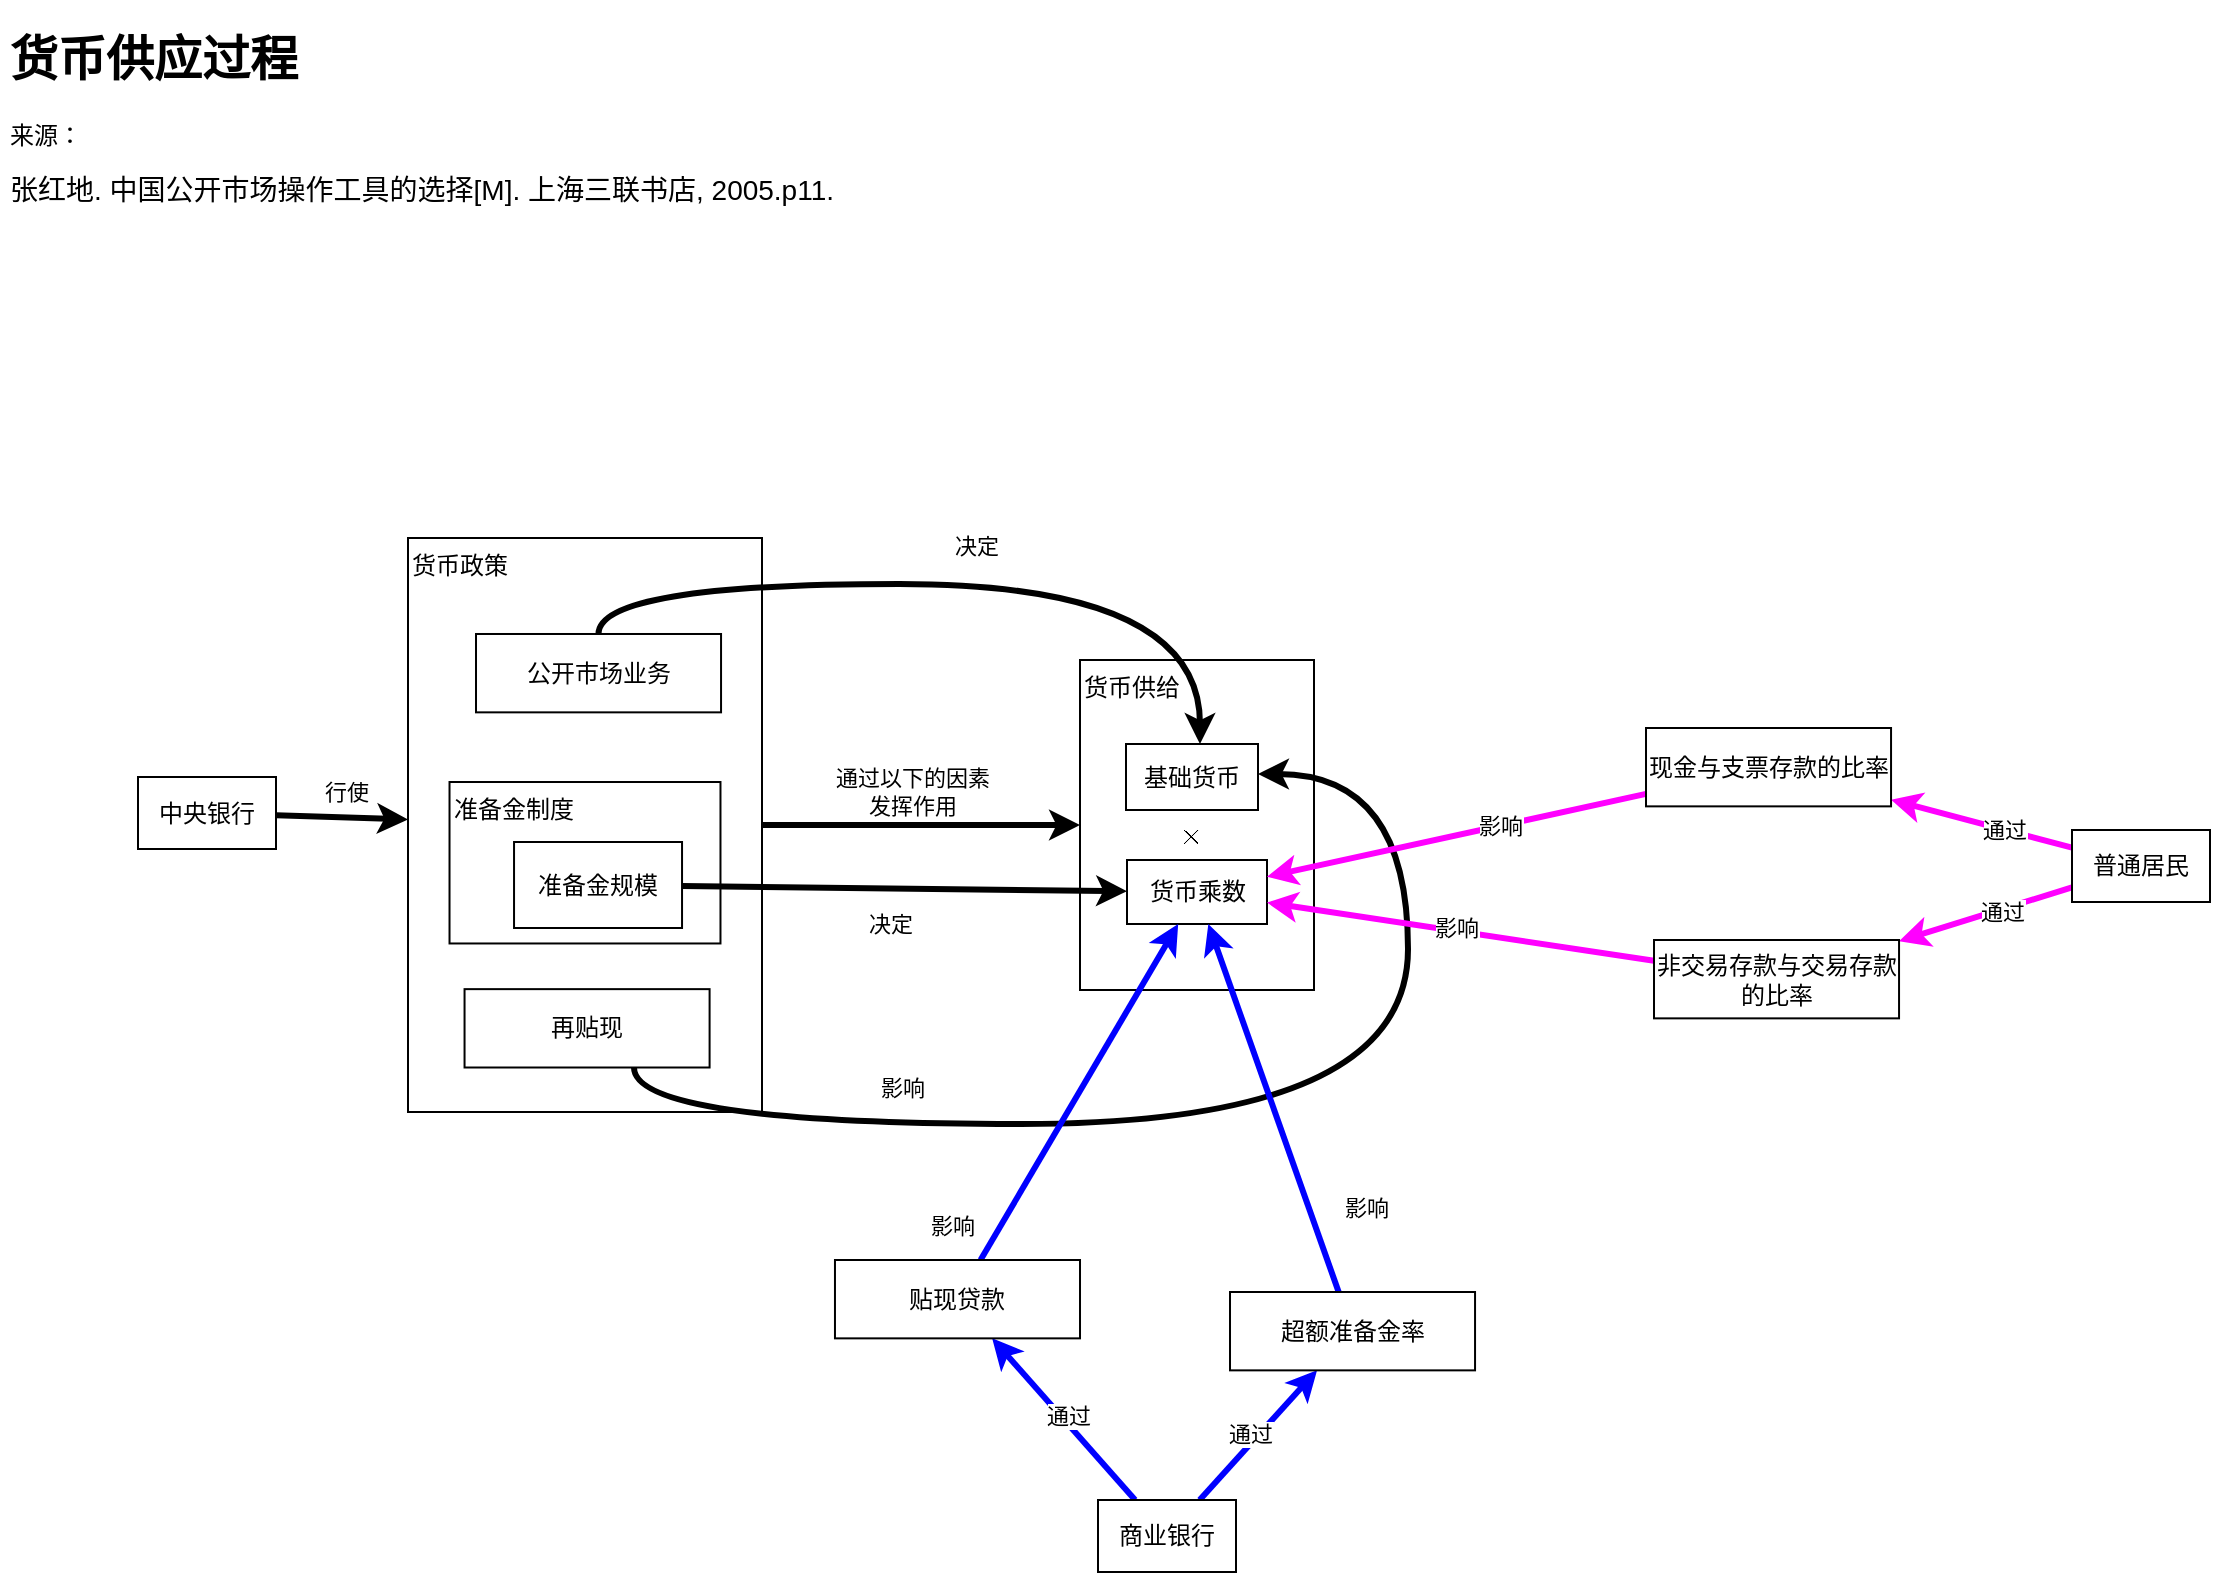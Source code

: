 <mxfile version="13.6.2" type="device"><diagram id="HK-jwDUSVG_GxJFrsPkX" name="货币供应过程"><mxGraphModel dx="1506" dy="1403" grid="0" gridSize="10" guides="1" tooltips="1" connect="1" arrows="1" fold="1" page="0" pageScale="1" pageWidth="827" pageHeight="1169" math="1" shadow="0"><root><mxCell id="0"/><mxCell id="1" parent="0"/><mxCell id="3yZwzZL3Ge96JRZnnUok-3" value="" style="group" vertex="1" connectable="0" parent="1"><mxGeometry x="426" y="282" width="117" height="165" as="geometry"/></mxCell><mxCell id="3yZwzZL3Ge96JRZnnUok-2" value="货币供给" style="rounded=0;whiteSpace=wrap;html=1;verticalAlign=top;align=left;" vertex="1" parent="3yZwzZL3Ge96JRZnnUok-3"><mxGeometry width="117" height="165" as="geometry"/></mxCell><mxCell id="zGgXkAXmWi2ybdXwXWTV-1" value="基础货币" style="rounded=0;whiteSpace=wrap;html=1;" parent="3yZwzZL3Ge96JRZnnUok-3" vertex="1"><mxGeometry x="23" y="42" width="66" height="33" as="geometry"/></mxCell><mxCell id="zGgXkAXmWi2ybdXwXWTV-2" value="货币乘数" style="rounded=0;whiteSpace=wrap;html=1;" parent="3yZwzZL3Ge96JRZnnUok-3" vertex="1"><mxGeometry x="23.5" y="100" width="70" height="32" as="geometry"/></mxCell><mxCell id="3yZwzZL3Ge96JRZnnUok-31" value="$$\times$$" style="text;strokeColor=none;fillColor=none;align=center;verticalAlign=middle;whiteSpace=wrap;rounded=0;html=1;" vertex="1" parent="3yZwzZL3Ge96JRZnnUok-3"><mxGeometry x="36" y="78" width="40" height="20" as="geometry"/></mxCell><mxCell id="3yZwzZL3Ge96JRZnnUok-4" value="" style="group" vertex="1" connectable="0" parent="1"><mxGeometry x="90" y="221" width="177" height="287" as="geometry"/></mxCell><mxCell id="3yZwzZL3Ge96JRZnnUok-1" value="货币政策" style="rounded=0;whiteSpace=wrap;html=1;align=left;horizontal=1;verticalAlign=top;" vertex="1" parent="3yZwzZL3Ge96JRZnnUok-4"><mxGeometry width="177" height="287" as="geometry"/></mxCell><mxCell id="zGgXkAXmWi2ybdXwXWTV-4" value="公开市场业务" style="rounded=0;whiteSpace=wrap;html=1;" parent="3yZwzZL3Ge96JRZnnUok-4" vertex="1"><mxGeometry x="34.004" y="47.996" width="122.521" height="39.178" as="geometry"/></mxCell><mxCell id="zGgXkAXmWi2ybdXwXWTV-6" value="再贴现" style="rounded=0;whiteSpace=wrap;html=1;" parent="3yZwzZL3Ge96JRZnnUok-4" vertex="1"><mxGeometry x="28.274" y="225.571" width="122.521" height="39.178" as="geometry"/></mxCell><mxCell id="3yZwzZL3Ge96JRZnnUok-13" value="" style="group" vertex="1" connectable="0" parent="3yZwzZL3Ge96JRZnnUok-4"><mxGeometry x="20.76" y="122.003" width="135.479" height="80.731" as="geometry"/></mxCell><mxCell id="zGgXkAXmWi2ybdXwXWTV-5" value="准备金制度" style="rounded=0;whiteSpace=wrap;html=1;align=left;verticalAlign=top;" parent="3yZwzZL3Ge96JRZnnUok-13" vertex="1"><mxGeometry width="135.479" height="80.731" as="geometry"/></mxCell><mxCell id="3yZwzZL3Ge96JRZnnUok-12" value="准备金规模" style="rounded=0;whiteSpace=wrap;html=1;align=center;" vertex="1" parent="3yZwzZL3Ge96JRZnnUok-13"><mxGeometry x="32.26" y="29.997" width="84" height="43" as="geometry"/></mxCell><mxCell id="3yZwzZL3Ge96JRZnnUok-5" style="rounded=0;orthogonalLoop=1;jettySize=auto;html=1;strokeWidth=3;" edge="1" parent="1" source="3yZwzZL3Ge96JRZnnUok-1" target="3yZwzZL3Ge96JRZnnUok-2"><mxGeometry relative="1" as="geometry"/></mxCell><mxCell id="3yZwzZL3Ge96JRZnnUok-7" value="通过以下的因素&lt;br&gt;发挥作用" style="edgeLabel;html=1;align=center;verticalAlign=middle;resizable=0;points=[];" vertex="1" connectable="0" parent="3yZwzZL3Ge96JRZnnUok-5"><mxGeometry x="-0.151" y="3" relative="1" as="geometry"><mxPoint x="7.33" y="-13.68" as="offset"/></mxGeometry></mxCell><mxCell id="3yZwzZL3Ge96JRZnnUok-10" style="edgeStyle=none;rounded=0;orthogonalLoop=1;jettySize=auto;html=1;strokeWidth=3;" edge="1" parent="1" source="3yZwzZL3Ge96JRZnnUok-12" target="zGgXkAXmWi2ybdXwXWTV-2"><mxGeometry relative="1" as="geometry"><mxPoint x="404.778" y="533" as="sourcePoint"/></mxGeometry></mxCell><mxCell id="3yZwzZL3Ge96JRZnnUok-11" value="决定" style="edgeLabel;html=1;align=center;verticalAlign=middle;resizable=0;points=[];" vertex="1" connectable="0" parent="3yZwzZL3Ge96JRZnnUok-10"><mxGeometry x="-0.096" y="3" relative="1" as="geometry"><mxPoint x="3.37" y="20.84" as="offset"/></mxGeometry></mxCell><mxCell id="3yZwzZL3Ge96JRZnnUok-14" style="edgeStyle=orthogonalEdgeStyle;rounded=0;orthogonalLoop=1;jettySize=auto;html=1;strokeWidth=3;curved=1;" edge="1" parent="1" source="zGgXkAXmWi2ybdXwXWTV-4" target="zGgXkAXmWi2ybdXwXWTV-1"><mxGeometry relative="1" as="geometry"><Array as="points"><mxPoint x="186" y="244"/><mxPoint x="486" y="244"/></Array></mxGeometry></mxCell><mxCell id="3yZwzZL3Ge96JRZnnUok-16" value="决定" style="edgeLabel;html=1;align=center;verticalAlign=middle;resizable=0;points=[];" vertex="1" connectable="0" parent="3yZwzZL3Ge96JRZnnUok-14"><mxGeometry x="-0.005" y="2" relative="1" as="geometry"><mxPoint x="11.7" y="-17" as="offset"/></mxGeometry></mxCell><mxCell id="3yZwzZL3Ge96JRZnnUok-15" style="edgeStyle=orthogonalEdgeStyle;rounded=0;orthogonalLoop=1;jettySize=auto;html=1;strokeWidth=3;curved=1;" edge="1" parent="1" source="zGgXkAXmWi2ybdXwXWTV-6" target="zGgXkAXmWi2ybdXwXWTV-1"><mxGeometry relative="1" as="geometry"><Array as="points"><mxPoint x="203" y="514"/><mxPoint x="590" y="514"/><mxPoint x="590" y="339"/></Array></mxGeometry></mxCell><mxCell id="3yZwzZL3Ge96JRZnnUok-17" value="影响" style="edgeLabel;html=1;align=center;verticalAlign=middle;resizable=0;points=[];" vertex="1" connectable="0" parent="3yZwzZL3Ge96JRZnnUok-15"><mxGeometry x="-0.218" y="-2" relative="1" as="geometry"><mxPoint x="-97.75" y="-20" as="offset"/></mxGeometry></mxCell><mxCell id="3yZwzZL3Ge96JRZnnUok-19" value="行使" style="rounded=0;orthogonalLoop=1;jettySize=auto;html=1;strokeWidth=3;" edge="1" parent="1" source="3yZwzZL3Ge96JRZnnUok-18" target="3yZwzZL3Ge96JRZnnUok-1"><mxGeometry x="0.039" y="13" relative="1" as="geometry"><mxPoint as="offset"/></mxGeometry></mxCell><mxCell id="3yZwzZL3Ge96JRZnnUok-18" value="中央银行" style="rounded=0;whiteSpace=wrap;html=1;align=center;" vertex="1" parent="1"><mxGeometry x="-45" y="340.5" width="69" height="36" as="geometry"/></mxCell><mxCell id="3yZwzZL3Ge96JRZnnUok-22" style="edgeStyle=none;rounded=0;orthogonalLoop=1;jettySize=auto;html=1;strokeWidth=3;strokeColor=#0000FF;" edge="1" parent="1" source="3yZwzZL3Ge96JRZnnUok-21" target="3yZwzZL3Ge96JRZnnUok-23"><mxGeometry relative="1" as="geometry"><mxPoint x="102" y="591" as="targetPoint"/></mxGeometry></mxCell><mxCell id="3yZwzZL3Ge96JRZnnUok-42" value="通过" style="edgeLabel;html=1;align=center;verticalAlign=middle;resizable=0;points=[];" vertex="1" connectable="0" parent="3yZwzZL3Ge96JRZnnUok-22"><mxGeometry x="0.004" y="-2" relative="1" as="geometry"><mxPoint as="offset"/></mxGeometry></mxCell><mxCell id="3yZwzZL3Ge96JRZnnUok-26" style="edgeStyle=none;rounded=0;orthogonalLoop=1;jettySize=auto;html=1;strokeWidth=3;strokeColor=#0000FF;" edge="1" parent="1" source="3yZwzZL3Ge96JRZnnUok-21" target="3yZwzZL3Ge96JRZnnUok-24"><mxGeometry relative="1" as="geometry"/></mxCell><mxCell id="3yZwzZL3Ge96JRZnnUok-43" value="通过" style="edgeLabel;html=1;align=center;verticalAlign=middle;resizable=0;points=[];" vertex="1" connectable="0" parent="3yZwzZL3Ge96JRZnnUok-26"><mxGeometry x="-0.067" y="4" relative="1" as="geometry"><mxPoint as="offset"/></mxGeometry></mxCell><mxCell id="3yZwzZL3Ge96JRZnnUok-21" value="商业银行" style="rounded=0;whiteSpace=wrap;html=1;align=center;" vertex="1" parent="1"><mxGeometry x="435" y="702" width="69" height="36" as="geometry"/></mxCell><mxCell id="3yZwzZL3Ge96JRZnnUok-27" style="edgeStyle=none;rounded=0;orthogonalLoop=1;jettySize=auto;html=1;strokeWidth=3;strokeColor=#0000FF;" edge="1" parent="1" source="3yZwzZL3Ge96JRZnnUok-23" target="zGgXkAXmWi2ybdXwXWTV-2"><mxGeometry relative="1" as="geometry"/></mxCell><mxCell id="3yZwzZL3Ge96JRZnnUok-29" value="影响" style="edgeLabel;html=1;align=center;verticalAlign=middle;resizable=0;points=[];" vertex="1" connectable="0" parent="3yZwzZL3Ge96JRZnnUok-27"><mxGeometry x="-0.007" y="1" relative="1" as="geometry"><mxPoint x="-62.78" y="67.26" as="offset"/></mxGeometry></mxCell><mxCell id="3yZwzZL3Ge96JRZnnUok-23" value="贴现贷款" style="rounded=0;whiteSpace=wrap;html=1;" vertex="1" parent="1"><mxGeometry x="303.484" y="582.001" width="122.521" height="39.178" as="geometry"/></mxCell><mxCell id="3yZwzZL3Ge96JRZnnUok-28" style="edgeStyle=none;rounded=0;orthogonalLoop=1;jettySize=auto;html=1;strokeWidth=3;strokeColor=#0000FF;" edge="1" parent="1" source="3yZwzZL3Ge96JRZnnUok-24" target="zGgXkAXmWi2ybdXwXWTV-2"><mxGeometry relative="1" as="geometry"/></mxCell><mxCell id="3yZwzZL3Ge96JRZnnUok-30" value="影响" style="edgeLabel;html=1;align=center;verticalAlign=middle;resizable=0;points=[];" vertex="1" connectable="0" parent="3yZwzZL3Ge96JRZnnUok-28"><mxGeometry x="-0.209" relative="1" as="geometry"><mxPoint x="39" y="30.42" as="offset"/></mxGeometry></mxCell><mxCell id="3yZwzZL3Ge96JRZnnUok-24" value="超额准备金率" style="rounded=0;whiteSpace=wrap;html=1;" vertex="1" parent="1"><mxGeometry x="501.004" y="598.001" width="122.521" height="39.178" as="geometry"/></mxCell><mxCell id="3yZwzZL3Ge96JRZnnUok-38" style="edgeStyle=none;rounded=0;orthogonalLoop=1;jettySize=auto;html=1;strokeWidth=3;strokeColor=#FF00FF;" edge="1" parent="1" source="3yZwzZL3Ge96JRZnnUok-35" target="3yZwzZL3Ge96JRZnnUok-36"><mxGeometry relative="1" as="geometry"/></mxCell><mxCell id="3yZwzZL3Ge96JRZnnUok-44" value="通过" style="edgeLabel;html=1;align=center;verticalAlign=middle;resizable=0;points=[];" vertex="1" connectable="0" parent="3yZwzZL3Ge96JRZnnUok-38"><mxGeometry x="-0.252" relative="1" as="geometry"><mxPoint as="offset"/></mxGeometry></mxCell><mxCell id="3yZwzZL3Ge96JRZnnUok-39" style="edgeStyle=none;rounded=0;orthogonalLoop=1;jettySize=auto;html=1;strokeWidth=3;strokeColor=#FF00FF;" edge="1" parent="1" source="3yZwzZL3Ge96JRZnnUok-35" target="3yZwzZL3Ge96JRZnnUok-37"><mxGeometry relative="1" as="geometry"/></mxCell><mxCell id="3yZwzZL3Ge96JRZnnUok-45" value="通过" style="edgeLabel;html=1;align=center;verticalAlign=middle;resizable=0;points=[];" vertex="1" connectable="0" parent="3yZwzZL3Ge96JRZnnUok-39"><mxGeometry x="-0.174" y="1" relative="1" as="geometry"><mxPoint as="offset"/></mxGeometry></mxCell><mxCell id="3yZwzZL3Ge96JRZnnUok-35" value="普通居民" style="rounded=0;whiteSpace=wrap;html=1;align=center;" vertex="1" parent="1"><mxGeometry x="922" y="367" width="69" height="36" as="geometry"/></mxCell><mxCell id="3yZwzZL3Ge96JRZnnUok-40" style="edgeStyle=none;rounded=0;orthogonalLoop=1;jettySize=auto;html=1;strokeWidth=3;strokeColor=#FF00FF;" edge="1" parent="1" source="3yZwzZL3Ge96JRZnnUok-36" target="zGgXkAXmWi2ybdXwXWTV-2"><mxGeometry relative="1" as="geometry"/></mxCell><mxCell id="3yZwzZL3Ge96JRZnnUok-46" value="影响" style="edgeLabel;html=1;align=center;verticalAlign=middle;resizable=0;points=[];" vertex="1" connectable="0" parent="3yZwzZL3Ge96JRZnnUok-40"><mxGeometry x="-0.226" relative="1" as="geometry"><mxPoint as="offset"/></mxGeometry></mxCell><mxCell id="3yZwzZL3Ge96JRZnnUok-36" value="现金与支票存款的比率" style="rounded=0;whiteSpace=wrap;html=1;" vertex="1" parent="1"><mxGeometry x="709.004" y="316.001" width="122.521" height="39.178" as="geometry"/></mxCell><mxCell id="3yZwzZL3Ge96JRZnnUok-41" style="edgeStyle=none;rounded=0;orthogonalLoop=1;jettySize=auto;html=1;strokeWidth=3;strokeColor=#FF00FF;" edge="1" parent="1" source="3yZwzZL3Ge96JRZnnUok-37" target="zGgXkAXmWi2ybdXwXWTV-2"><mxGeometry relative="1" as="geometry"/></mxCell><mxCell id="3yZwzZL3Ge96JRZnnUok-47" value="影响" style="edgeLabel;html=1;align=center;verticalAlign=middle;resizable=0;points=[];" vertex="1" connectable="0" parent="3yZwzZL3Ge96JRZnnUok-41"><mxGeometry x="0.033" y="-2" relative="1" as="geometry"><mxPoint as="offset"/></mxGeometry></mxCell><mxCell id="3yZwzZL3Ge96JRZnnUok-37" value="非交易存款与交易存款的比率" style="rounded=0;whiteSpace=wrap;html=1;" vertex="1" parent="1"><mxGeometry x="713.004" y="422.001" width="122.521" height="39.178" as="geometry"/></mxCell><mxCell id="3yZwzZL3Ge96JRZnnUok-48" value="&lt;h1&gt;货币供应过程&lt;/h1&gt;&lt;p&gt;来源：&lt;/p&gt;&lt;p&gt;&lt;span style=&quot;font-family: &amp;quot;microsoft yahei&amp;quot; , &amp;quot;arial&amp;quot; , &amp;quot;helvetica&amp;quot; , sans-serif ; font-size: 14px&quot;&gt;张红地. 中国公开市场操作工具的选择[M]. 上海三联书店, 2005.p11.&lt;/span&gt;&lt;br&gt;&lt;/p&gt;" style="text;html=1;strokeColor=none;fillColor=none;spacing=5;spacingTop=-20;whiteSpace=wrap;overflow=hidden;rounded=0;align=left;" vertex="1" parent="1"><mxGeometry x="-114" y="-38" width="497" height="97" as="geometry"/></mxCell></root></mxGraphModel></diagram></mxfile>